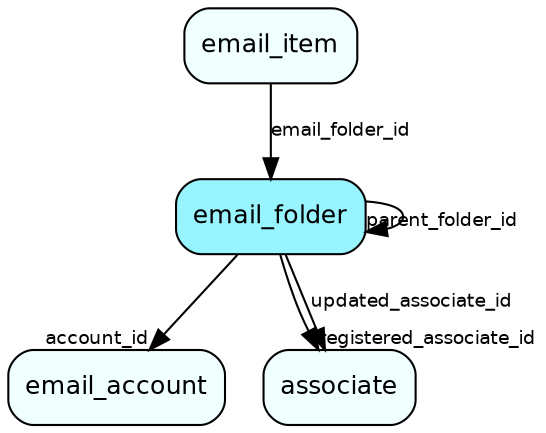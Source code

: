 digraph email_folder  {
node [shape = box style="rounded, filled" fontname = "Helvetica" fontsize = "12" ]
edge [fontname = "Helvetica" fontsize = "9"]

email_folder[fillcolor = "cadetblue1"]
email_account[fillcolor = "azure1"]
associate[fillcolor = "azure1"]
email_item[fillcolor = "azure1"]
email_folder -> email_account [headlabel = "account_id"]
email_folder -> email_folder [headlabel = "parent_folder_id"]
email_folder -> associate [headlabel = "registered_associate_id"]
email_folder -> associate [label = "updated_associate_id"]
email_item -> email_folder [label = "email_folder_id"]
}
